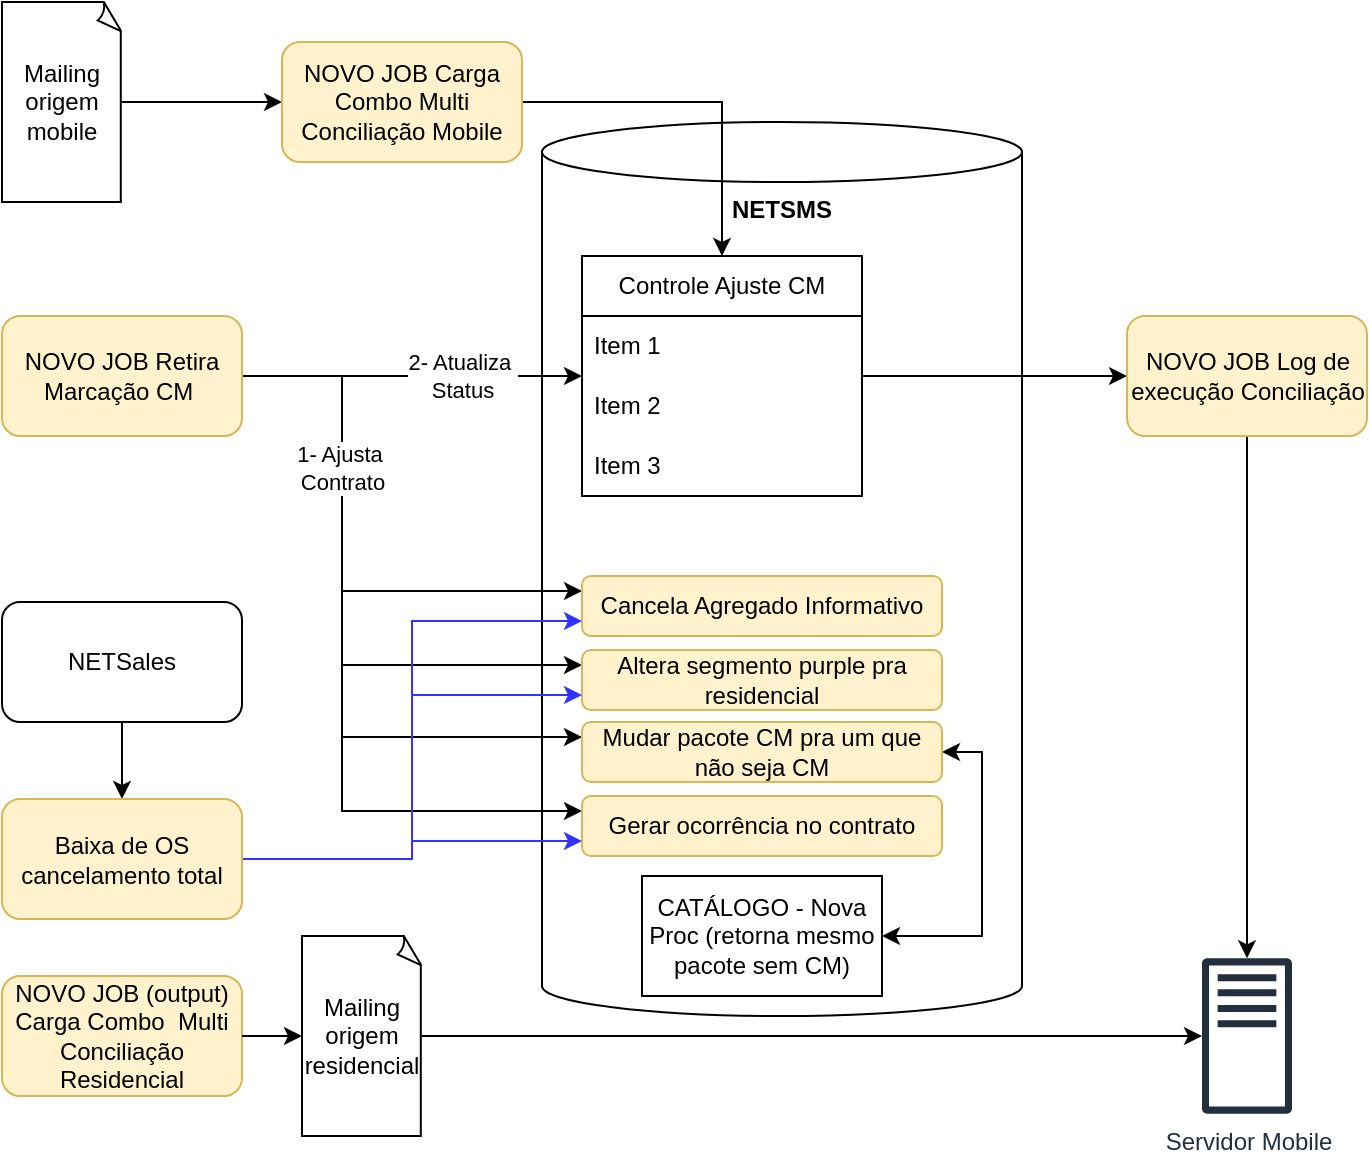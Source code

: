 <mxfile version="28.2.5">
  <diagram name="Página-1" id="W5K6EKXPYPaOuD13RN5w">
    <mxGraphModel dx="946" dy="597" grid="1" gridSize="10" guides="1" tooltips="1" connect="1" arrows="1" fold="1" page="1" pageScale="1" pageWidth="827" pageHeight="1169" math="0" shadow="0">
      <root>
        <mxCell id="0" />
        <mxCell id="1" parent="0" />
        <mxCell id="WQN7uaYgYGrwjcUxukzr-1" value="NETSMS" style="shape=cylinder3;whiteSpace=wrap;html=1;boundedLbl=1;backgroundOutline=1;size=15;verticalAlign=top;fontStyle=1" vertex="1" parent="1">
          <mxGeometry x="330" y="93" width="240" height="447" as="geometry" />
        </mxCell>
        <mxCell id="WQN7uaYgYGrwjcUxukzr-2" value="CATÁLOGO - Nova Proc (retorna mesmo pacote sem CM)" style="rounded=0;whiteSpace=wrap;html=1;" vertex="1" parent="1">
          <mxGeometry x="380" y="470" width="120" height="60" as="geometry" />
        </mxCell>
        <mxCell id="WQN7uaYgYGrwjcUxukzr-6" style="edgeStyle=orthogonalEdgeStyle;rounded=0;orthogonalLoop=1;jettySize=auto;html=1;entryX=0;entryY=0.5;entryDx=0;entryDy=0;" edge="1" parent="1" source="WQN7uaYgYGrwjcUxukzr-3" target="WQN7uaYgYGrwjcUxukzr-4">
          <mxGeometry relative="1" as="geometry" />
        </mxCell>
        <mxCell id="WQN7uaYgYGrwjcUxukzr-3" value="Mailing origem mobile" style="whiteSpace=wrap;html=1;shape=mxgraph.basic.document" vertex="1" parent="1">
          <mxGeometry x="60" y="33" width="60" height="100" as="geometry" />
        </mxCell>
        <mxCell id="WQN7uaYgYGrwjcUxukzr-16" style="edgeStyle=orthogonalEdgeStyle;rounded=0;orthogonalLoop=1;jettySize=auto;html=1;entryX=0.5;entryY=0;entryDx=0;entryDy=0;" edge="1" parent="1" source="WQN7uaYgYGrwjcUxukzr-4" target="WQN7uaYgYGrwjcUxukzr-11">
          <mxGeometry relative="1" as="geometry" />
        </mxCell>
        <mxCell id="WQN7uaYgYGrwjcUxukzr-4" value="NOVO JOB Carga Combo Multi Conciliação Mobile" style="rounded=1;whiteSpace=wrap;html=1;fillColor=#fff2cc;strokeColor=#d6b656;" vertex="1" parent="1">
          <mxGeometry x="200" y="53" width="120" height="60" as="geometry" />
        </mxCell>
        <mxCell id="WQN7uaYgYGrwjcUxukzr-28" value="" style="edgeStyle=orthogonalEdgeStyle;rounded=0;orthogonalLoop=1;jettySize=auto;html=1;" edge="1" parent="1" source="WQN7uaYgYGrwjcUxukzr-9" target="WQN7uaYgYGrwjcUxukzr-27">
          <mxGeometry relative="1" as="geometry" />
        </mxCell>
        <mxCell id="WQN7uaYgYGrwjcUxukzr-9" value="NETSales" style="rounded=1;whiteSpace=wrap;html=1;" vertex="1" parent="1">
          <mxGeometry x="60" y="333" width="120" height="60" as="geometry" />
        </mxCell>
        <mxCell id="WQN7uaYgYGrwjcUxukzr-43" style="edgeStyle=orthogonalEdgeStyle;rounded=0;orthogonalLoop=1;jettySize=auto;html=1;entryX=0;entryY=0.5;entryDx=0;entryDy=0;" edge="1" parent="1" source="WQN7uaYgYGrwjcUxukzr-11" target="WQN7uaYgYGrwjcUxukzr-42">
          <mxGeometry relative="1" as="geometry" />
        </mxCell>
        <mxCell id="WQN7uaYgYGrwjcUxukzr-11" value="Controle Ajuste CM" style="swimlane;fontStyle=0;childLayout=stackLayout;horizontal=1;startSize=30;horizontalStack=0;resizeParent=1;resizeParentMax=0;resizeLast=0;collapsible=1;marginBottom=0;whiteSpace=wrap;html=1;" vertex="1" parent="1">
          <mxGeometry x="350" y="160" width="140" height="120" as="geometry" />
        </mxCell>
        <mxCell id="WQN7uaYgYGrwjcUxukzr-12" value="Item 1" style="text;strokeColor=none;fillColor=none;align=left;verticalAlign=middle;spacingLeft=4;spacingRight=4;overflow=hidden;points=[[0,0.5],[1,0.5]];portConstraint=eastwest;rotatable=0;whiteSpace=wrap;html=1;" vertex="1" parent="WQN7uaYgYGrwjcUxukzr-11">
          <mxGeometry y="30" width="140" height="30" as="geometry" />
        </mxCell>
        <mxCell id="WQN7uaYgYGrwjcUxukzr-13" value="Item 2" style="text;strokeColor=none;fillColor=none;align=left;verticalAlign=middle;spacingLeft=4;spacingRight=4;overflow=hidden;points=[[0,0.5],[1,0.5]];portConstraint=eastwest;rotatable=0;whiteSpace=wrap;html=1;" vertex="1" parent="WQN7uaYgYGrwjcUxukzr-11">
          <mxGeometry y="60" width="140" height="30" as="geometry" />
        </mxCell>
        <mxCell id="WQN7uaYgYGrwjcUxukzr-14" value="Item 3" style="text;strokeColor=none;fillColor=none;align=left;verticalAlign=middle;spacingLeft=4;spacingRight=4;overflow=hidden;points=[[0,0.5],[1,0.5]];portConstraint=eastwest;rotatable=0;whiteSpace=wrap;html=1;" vertex="1" parent="WQN7uaYgYGrwjcUxukzr-11">
          <mxGeometry y="90" width="140" height="30" as="geometry" />
        </mxCell>
        <mxCell id="WQN7uaYgYGrwjcUxukzr-23" style="edgeStyle=orthogonalEdgeStyle;rounded=0;orthogonalLoop=1;jettySize=auto;html=1;entryX=0;entryY=0.25;entryDx=0;entryDy=0;" edge="1" parent="1" source="WQN7uaYgYGrwjcUxukzr-15" target="WQN7uaYgYGrwjcUxukzr-17">
          <mxGeometry relative="1" as="geometry">
            <Array as="points">
              <mxPoint x="230" y="220" />
              <mxPoint x="230" y="328" />
            </Array>
          </mxGeometry>
        </mxCell>
        <mxCell id="WQN7uaYgYGrwjcUxukzr-24" style="edgeStyle=orthogonalEdgeStyle;rounded=0;orthogonalLoop=1;jettySize=auto;html=1;entryX=0;entryY=0.25;entryDx=0;entryDy=0;" edge="1" parent="1" source="WQN7uaYgYGrwjcUxukzr-15" target="WQN7uaYgYGrwjcUxukzr-18">
          <mxGeometry relative="1" as="geometry">
            <Array as="points">
              <mxPoint x="230" y="220" />
              <mxPoint x="230" y="365" />
            </Array>
          </mxGeometry>
        </mxCell>
        <mxCell id="WQN7uaYgYGrwjcUxukzr-25" style="edgeStyle=orthogonalEdgeStyle;rounded=0;orthogonalLoop=1;jettySize=auto;html=1;entryX=0;entryY=0.25;entryDx=0;entryDy=0;" edge="1" parent="1" source="WQN7uaYgYGrwjcUxukzr-15" target="WQN7uaYgYGrwjcUxukzr-19">
          <mxGeometry relative="1" as="geometry">
            <Array as="points">
              <mxPoint x="230" y="220" />
              <mxPoint x="230" y="401" />
            </Array>
          </mxGeometry>
        </mxCell>
        <mxCell id="WQN7uaYgYGrwjcUxukzr-26" style="edgeStyle=orthogonalEdgeStyle;rounded=0;orthogonalLoop=1;jettySize=auto;html=1;entryX=0;entryY=0.25;entryDx=0;entryDy=0;" edge="1" parent="1" source="WQN7uaYgYGrwjcUxukzr-15" target="WQN7uaYgYGrwjcUxukzr-20">
          <mxGeometry relative="1" as="geometry">
            <Array as="points">
              <mxPoint x="230" y="220" />
              <mxPoint x="230" y="438" />
            </Array>
          </mxGeometry>
        </mxCell>
        <mxCell id="WQN7uaYgYGrwjcUxukzr-36" value="1- Ajusta&amp;nbsp;&lt;div&gt;Contrato&lt;/div&gt;" style="edgeLabel;html=1;align=center;verticalAlign=middle;resizable=0;points=[];" vertex="1" connectable="0" parent="WQN7uaYgYGrwjcUxukzr-26">
          <mxGeometry x="-0.504" relative="1" as="geometry">
            <mxPoint as="offset" />
          </mxGeometry>
        </mxCell>
        <mxCell id="WQN7uaYgYGrwjcUxukzr-32" style="edgeStyle=orthogonalEdgeStyle;rounded=0;orthogonalLoop=1;jettySize=auto;html=1;" edge="1" parent="1" source="WQN7uaYgYGrwjcUxukzr-15" target="WQN7uaYgYGrwjcUxukzr-11">
          <mxGeometry relative="1" as="geometry" />
        </mxCell>
        <mxCell id="WQN7uaYgYGrwjcUxukzr-33" value="2- Atualiza&amp;nbsp;&lt;div&gt;Status&lt;/div&gt;" style="edgeLabel;html=1;align=center;verticalAlign=middle;resizable=0;points=[];" vertex="1" connectable="0" parent="WQN7uaYgYGrwjcUxukzr-32">
          <mxGeometry x="0.423" relative="1" as="geometry">
            <mxPoint x="-11" as="offset" />
          </mxGeometry>
        </mxCell>
        <mxCell id="WQN7uaYgYGrwjcUxukzr-15" value="NOVO JOB Retira Marcação CM&amp;nbsp;" style="rounded=1;whiteSpace=wrap;html=1;fillColor=#fff2cc;strokeColor=#d6b656;" vertex="1" parent="1">
          <mxGeometry x="60" y="190" width="120" height="60" as="geometry" />
        </mxCell>
        <mxCell id="WQN7uaYgYGrwjcUxukzr-17" value="Cancela Agregado Informativo" style="rounded=1;whiteSpace=wrap;html=1;fillColor=#fff2cc;strokeColor=#d6b656;" vertex="1" parent="1">
          <mxGeometry x="350" y="320" width="180" height="30" as="geometry" />
        </mxCell>
        <mxCell id="WQN7uaYgYGrwjcUxukzr-18" value="Altera segmento purple pra residencial" style="rounded=1;whiteSpace=wrap;html=1;fillColor=#fff2cc;strokeColor=#d6b656;" vertex="1" parent="1">
          <mxGeometry x="350" y="357" width="180" height="30" as="geometry" />
        </mxCell>
        <mxCell id="WQN7uaYgYGrwjcUxukzr-21" style="edgeStyle=orthogonalEdgeStyle;rounded=0;orthogonalLoop=1;jettySize=auto;html=1;entryX=1;entryY=0.5;entryDx=0;entryDy=0;startArrow=classic;startFill=1;exitX=1;exitY=0.5;exitDx=0;exitDy=0;" edge="1" parent="1" source="WQN7uaYgYGrwjcUxukzr-19" target="WQN7uaYgYGrwjcUxukzr-2">
          <mxGeometry relative="1" as="geometry" />
        </mxCell>
        <mxCell id="WQN7uaYgYGrwjcUxukzr-19" value="Mudar pacote CM pra um que não seja CM" style="rounded=1;whiteSpace=wrap;html=1;fillColor=#fff2cc;strokeColor=#d6b656;" vertex="1" parent="1">
          <mxGeometry x="350" y="393" width="180" height="30" as="geometry" />
        </mxCell>
        <mxCell id="WQN7uaYgYGrwjcUxukzr-20" value="Gerar ocorrência no contrato" style="rounded=1;whiteSpace=wrap;html=1;fillColor=#fff2cc;strokeColor=#d6b656;" vertex="1" parent="1">
          <mxGeometry x="350" y="430" width="180" height="30" as="geometry" />
        </mxCell>
        <mxCell id="WQN7uaYgYGrwjcUxukzr-29" style="edgeStyle=orthogonalEdgeStyle;rounded=0;orthogonalLoop=1;jettySize=auto;html=1;entryX=0;entryY=0.75;entryDx=0;entryDy=0;strokeColor=#3333FF;" edge="1" parent="1" source="WQN7uaYgYGrwjcUxukzr-27" target="WQN7uaYgYGrwjcUxukzr-17">
          <mxGeometry relative="1" as="geometry" />
        </mxCell>
        <mxCell id="WQN7uaYgYGrwjcUxukzr-30" style="edgeStyle=orthogonalEdgeStyle;rounded=0;orthogonalLoop=1;jettySize=auto;html=1;entryX=0;entryY=0.75;entryDx=0;entryDy=0;strokeColor=#3333FF;" edge="1" parent="1" source="WQN7uaYgYGrwjcUxukzr-27" target="WQN7uaYgYGrwjcUxukzr-18">
          <mxGeometry relative="1" as="geometry" />
        </mxCell>
        <mxCell id="WQN7uaYgYGrwjcUxukzr-31" style="edgeStyle=orthogonalEdgeStyle;rounded=0;orthogonalLoop=1;jettySize=auto;html=1;entryX=0;entryY=0.75;entryDx=0;entryDy=0;strokeColor=#3333FF;" edge="1" parent="1" source="WQN7uaYgYGrwjcUxukzr-27" target="WQN7uaYgYGrwjcUxukzr-20">
          <mxGeometry relative="1" as="geometry" />
        </mxCell>
        <mxCell id="WQN7uaYgYGrwjcUxukzr-27" value="Baixa de OS cancelamento total" style="whiteSpace=wrap;html=1;rounded=1;fillColor=#fff2cc;strokeColor=#d6b656;" vertex="1" parent="1">
          <mxGeometry x="60" y="431.5" width="120" height="60" as="geometry" />
        </mxCell>
        <mxCell id="WQN7uaYgYGrwjcUxukzr-37" value="NOVO JOB (output) Carga Combo&amp;nbsp; Multi Conciliação Residencial" style="rounded=1;whiteSpace=wrap;html=1;fillColor=#fff2cc;strokeColor=#d6b656;" vertex="1" parent="1">
          <mxGeometry x="60" y="520" width="120" height="60" as="geometry" />
        </mxCell>
        <mxCell id="WQN7uaYgYGrwjcUxukzr-41" style="edgeStyle=orthogonalEdgeStyle;rounded=0;orthogonalLoop=1;jettySize=auto;html=1;exitX=1;exitY=0.5;exitDx=0;exitDy=0;exitPerimeter=0;" edge="1" parent="1" source="WQN7uaYgYGrwjcUxukzr-38" target="WQN7uaYgYGrwjcUxukzr-40">
          <mxGeometry relative="1" as="geometry" />
        </mxCell>
        <mxCell id="WQN7uaYgYGrwjcUxukzr-38" value="Mailing origem residencial" style="whiteSpace=wrap;html=1;shape=mxgraph.basic.document" vertex="1" parent="1">
          <mxGeometry x="210" y="500" width="60" height="100" as="geometry" />
        </mxCell>
        <mxCell id="WQN7uaYgYGrwjcUxukzr-39" style="edgeStyle=orthogonalEdgeStyle;rounded=0;orthogonalLoop=1;jettySize=auto;html=1;entryX=0;entryY=0.5;entryDx=0;entryDy=0;entryPerimeter=0;" edge="1" parent="1" source="WQN7uaYgYGrwjcUxukzr-37" target="WQN7uaYgYGrwjcUxukzr-38">
          <mxGeometry relative="1" as="geometry" />
        </mxCell>
        <mxCell id="WQN7uaYgYGrwjcUxukzr-40" value="Servidor Mobile" style="sketch=0;outlineConnect=0;fontColor=#232F3E;gradientColor=none;fillColor=#232F3D;strokeColor=none;dashed=0;verticalLabelPosition=bottom;verticalAlign=top;align=center;html=1;fontSize=12;fontStyle=0;aspect=fixed;pointerEvents=1;shape=mxgraph.aws4.traditional_server;" vertex="1" parent="1">
          <mxGeometry x="660" y="511" width="45" height="78" as="geometry" />
        </mxCell>
        <mxCell id="WQN7uaYgYGrwjcUxukzr-44" style="edgeStyle=orthogonalEdgeStyle;rounded=0;orthogonalLoop=1;jettySize=auto;html=1;" edge="1" parent="1" source="WQN7uaYgYGrwjcUxukzr-42" target="WQN7uaYgYGrwjcUxukzr-40">
          <mxGeometry relative="1" as="geometry" />
        </mxCell>
        <mxCell id="WQN7uaYgYGrwjcUxukzr-42" value="NOVO JOB Log de execução Conciliação" style="rounded=1;whiteSpace=wrap;html=1;fillColor=#fff2cc;strokeColor=#d6b656;" vertex="1" parent="1">
          <mxGeometry x="622.5" y="190" width="120" height="60" as="geometry" />
        </mxCell>
      </root>
    </mxGraphModel>
  </diagram>
</mxfile>
